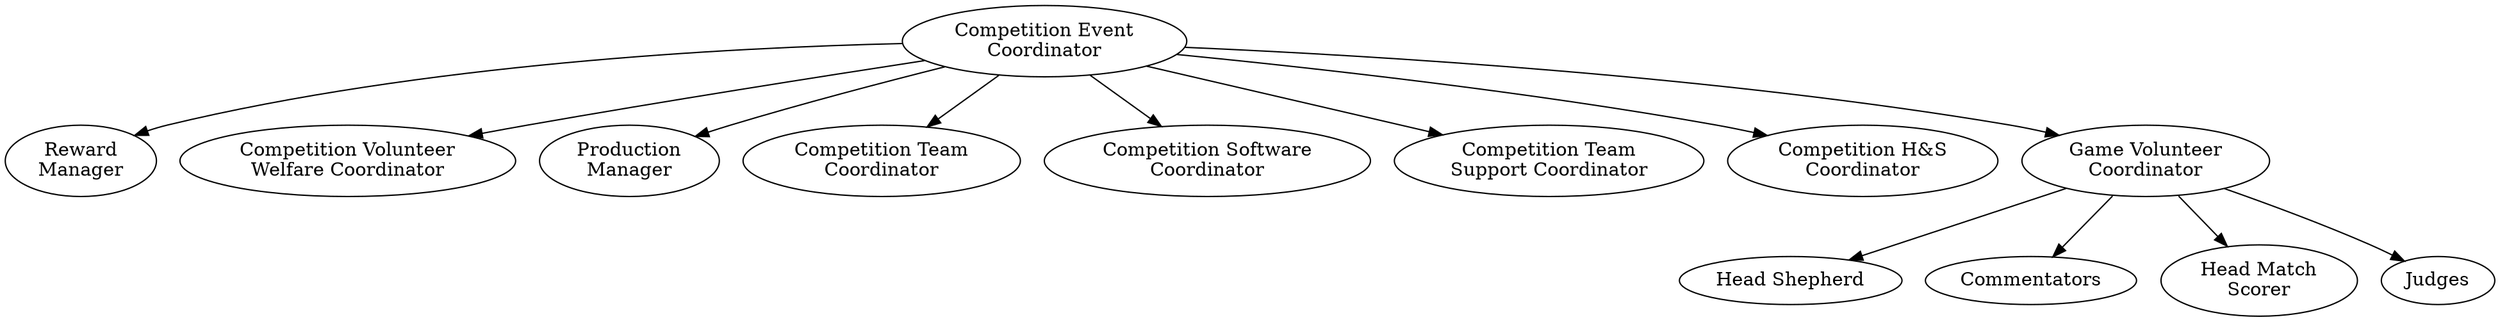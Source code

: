 digraph {
	# Competition Coordinator Subordinates
	comp_event_coord [label="Competition Event\nCoordinator" email="competition-event@studentrobotics.org"];

	# Competition Event Coordinator Subordinates
	reward_manager[label="Reward\nManager" contactsexclude=true];
	comp_volunteer_welfare[label="Competition Volunteer\nWelfare Coordinator" email="competition-welfare@studentrobotics.org"];
	prod_manager[label="Production\nManager" email="production-manager@studentrobotics.org"];
	comp_team_coord[label="Competition Team\nCoordinator" email="competition-teams@studentrobotics.org"];
	comp_sw_coord[label="Competition Software\nCoordinator" email="competition-software@studentrobotics.org"];
	comp_team_support_coord[label="Competition Team\nSupport Coordinator" email="competition-team-support@studentrobotics.org"];
	comp_hs_coord[label="Competition H&S\nCoordinator" email="competition-health-and-safety@studentrobotics.org"];
	comp_game_vol_coord[label="Game Volunteer\nCoordinator" email="game-volunteers@studentrobotics.org"];

	# Game Volunteer Coordinator Subordinates
	head_shepherd[label="Head Shepherd" email="shepherding@studentrobotics.org"];
	commentators[label="Commentators" email="commentators@studentrobotics.org"];
	head_match_scorer[label="Head Match\nScorer" email="match-scorer@studentrobotics.org"];
	judges[label="Judges" email="judge@studentrobotics.org"];

	###### Connections between nodes
	comp_event_coord -> { reward_manager comp_volunteer_welfare
	            prod_manager comp_team_coord comp_game_vol_coord
		comp_sw_coord comp_hs_coord
		comp_team_support_coord
		};

	comp_game_vol_coord -> { head_shepherd commentators head_match_scorer judges };
}
